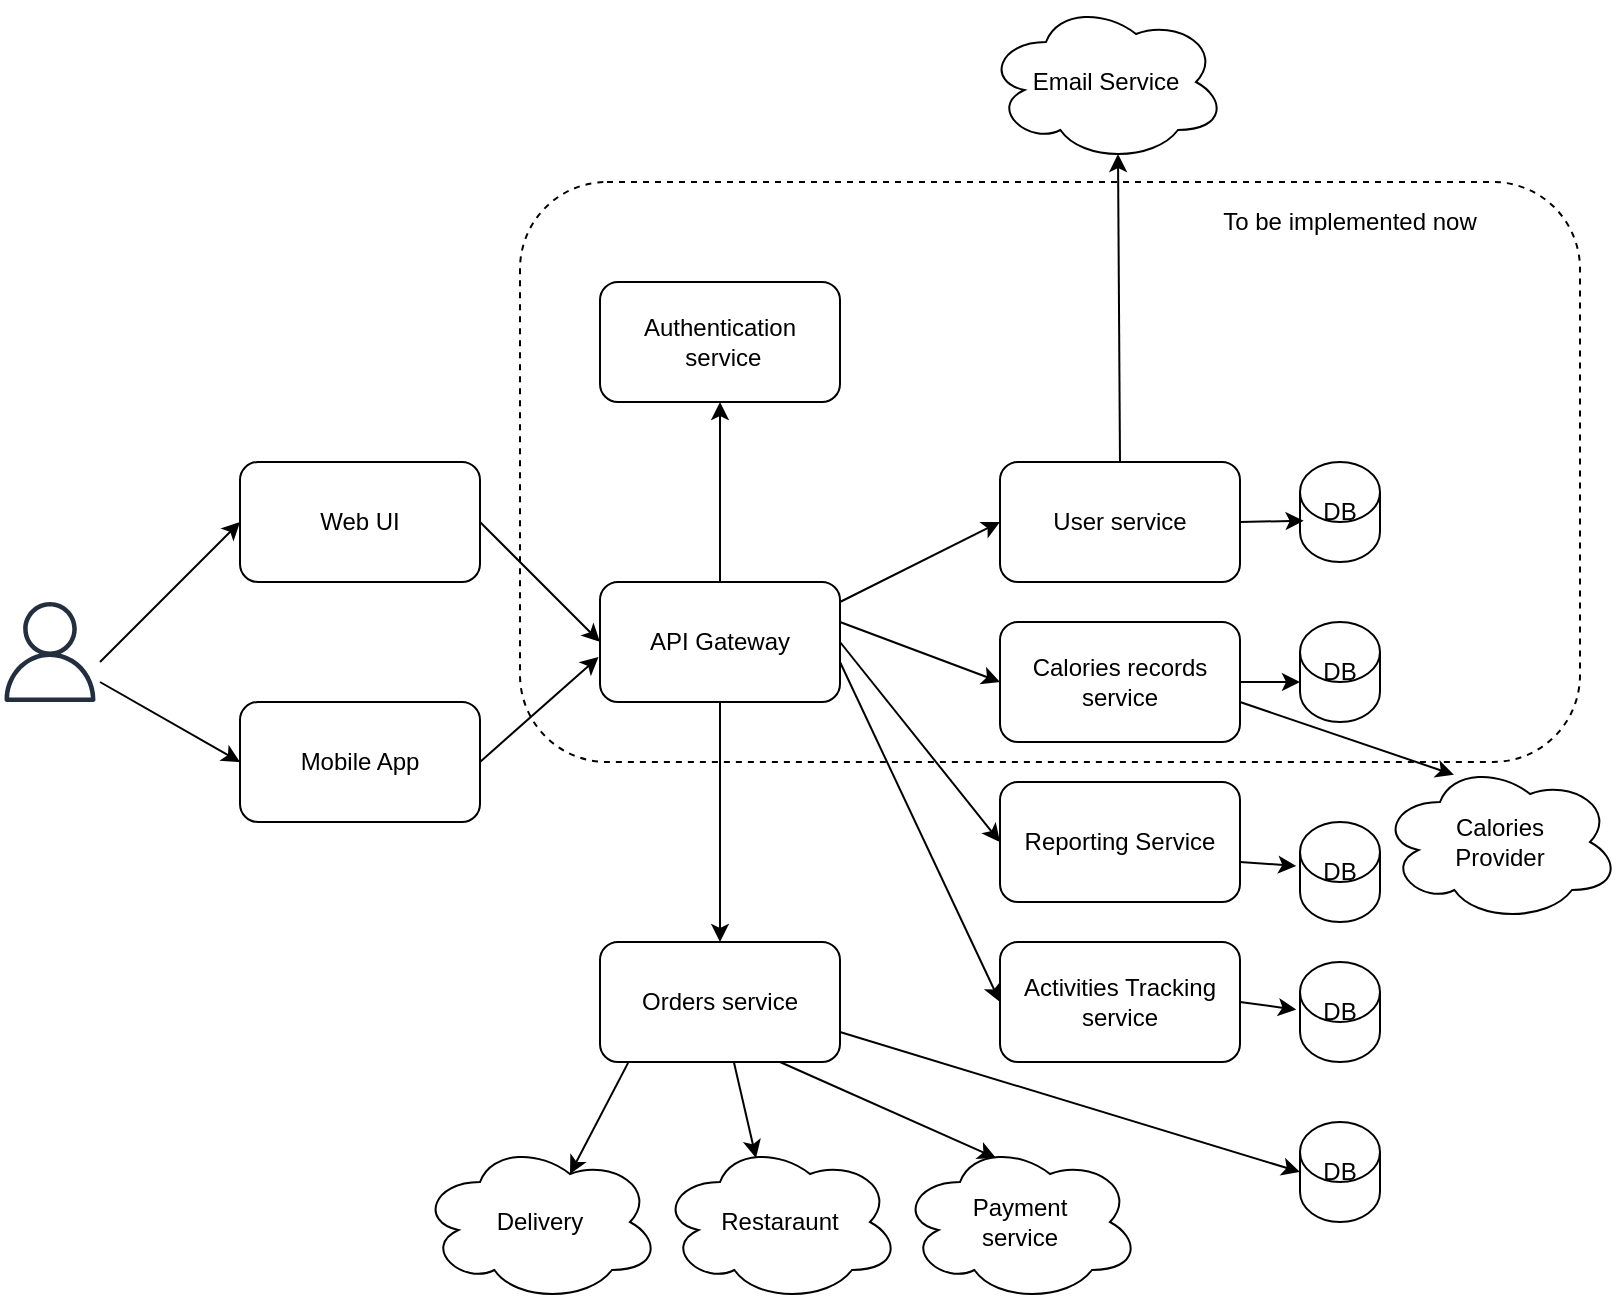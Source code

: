 <mxfile version="13.6.0" type="device"><diagram id="VBsnZQDbkcOXuNp-LlpI" name="Page-1"><mxGraphModel dx="1399" dy="761" grid="1" gridSize="10" guides="1" tooltips="1" connect="1" arrows="1" fold="1" page="1" pageScale="1" pageWidth="850" pageHeight="1100" math="0" shadow="0"><root><mxCell id="0"/><mxCell id="1" parent="0"/><mxCell id="WYwqq8RkUjQY7YHP9nIt-11" value="" style="rounded=1;whiteSpace=wrap;html=1;fillColor=none;dashed=1;glass=0;" vertex="1" parent="1"><mxGeometry x="280" y="110" width="530" height="290" as="geometry"/></mxCell><mxCell id="WYwqq8RkUjQY7YHP9nIt-2" value="" style="outlineConnect=0;fontColor=#232F3E;gradientColor=none;fillColor=#232F3E;strokeColor=none;dashed=0;verticalLabelPosition=bottom;verticalAlign=top;align=center;html=1;fontSize=12;fontStyle=0;aspect=fixed;pointerEvents=1;shape=mxgraph.aws4.user;" parent="1" vertex="1"><mxGeometry x="20" y="320" width="50" height="50" as="geometry"/></mxCell><mxCell id="WYwqq8RkUjQY7YHP9nIt-3" value="Web UI" style="rounded=1;whiteSpace=wrap;html=1;" parent="1" vertex="1"><mxGeometry x="140" y="250" width="120" height="60" as="geometry"/></mxCell><mxCell id="WYwqq8RkUjQY7YHP9nIt-1" value="Mobile App" style="rounded=1;whiteSpace=wrap;html=1;" vertex="1" parent="1"><mxGeometry x="140" y="370" width="120" height="60" as="geometry"/></mxCell><mxCell id="WYwqq8RkUjQY7YHP9nIt-4" value="API Gateway" style="rounded=1;whiteSpace=wrap;html=1;" vertex="1" parent="1"><mxGeometry x="320" y="310" width="120" height="60" as="geometry"/></mxCell><mxCell id="WYwqq8RkUjQY7YHP9nIt-5" value="Reporting Service" style="rounded=1;whiteSpace=wrap;html=1;" vertex="1" parent="1"><mxGeometry x="520" y="410" width="120" height="60" as="geometry"/></mxCell><mxCell id="WYwqq8RkUjQY7YHP9nIt-6" value="Calories records service" style="rounded=1;whiteSpace=wrap;html=1;" vertex="1" parent="1"><mxGeometry x="520" y="330" width="120" height="60" as="geometry"/></mxCell><mxCell id="WYwqq8RkUjQY7YHP9nIt-7" value="User service" style="rounded=1;whiteSpace=wrap;html=1;" vertex="1" parent="1"><mxGeometry x="520" y="250" width="120" height="60" as="geometry"/></mxCell><mxCell id="WYwqq8RkUjQY7YHP9nIt-8" value="Authentication&lt;br&gt;&amp;nbsp;service" style="rounded=1;whiteSpace=wrap;html=1;" vertex="1" parent="1"><mxGeometry x="320" y="160" width="120" height="60" as="geometry"/></mxCell><mxCell id="WYwqq8RkUjQY7YHP9nIt-9" value="Activities Tracking service" style="rounded=1;whiteSpace=wrap;html=1;" vertex="1" parent="1"><mxGeometry x="520" y="490" width="120" height="60" as="geometry"/></mxCell><mxCell id="WYwqq8RkUjQY7YHP9nIt-10" value="Orders service" style="rounded=1;whiteSpace=wrap;html=1;" vertex="1" parent="1"><mxGeometry x="320" y="490" width="120" height="60" as="geometry"/></mxCell><mxCell id="WYwqq8RkUjQY7YHP9nIt-12" value="To be implemented now" style="text;html=1;strokeColor=none;fillColor=none;align=center;verticalAlign=middle;whiteSpace=wrap;rounded=0;dashed=1;" vertex="1" parent="1"><mxGeometry x="610" y="120" width="170" height="20" as="geometry"/></mxCell><mxCell id="WYwqq8RkUjQY7YHP9nIt-13" value="DB" style="shape=cylinder2;whiteSpace=wrap;html=1;boundedLbl=1;backgroundOutline=1;size=15;fillColor=none;" vertex="1" parent="1"><mxGeometry x="670" y="250" width="40" height="50" as="geometry"/></mxCell><mxCell id="WYwqq8RkUjQY7YHP9nIt-16" value="" style="endArrow=classic;html=1;entryX=0;entryY=0.5;entryDx=0;entryDy=0;" edge="1" parent="1" target="WYwqq8RkUjQY7YHP9nIt-3"><mxGeometry width="50" height="50" relative="1" as="geometry"><mxPoint x="70" y="350" as="sourcePoint"/><mxPoint x="110" y="300" as="targetPoint"/></mxGeometry></mxCell><mxCell id="WYwqq8RkUjQY7YHP9nIt-17" value="" style="endArrow=classic;html=1;entryX=0;entryY=0.5;entryDx=0;entryDy=0;" edge="1" parent="1" target="WYwqq8RkUjQY7YHP9nIt-1"><mxGeometry width="50" height="50" relative="1" as="geometry"><mxPoint x="70" y="360" as="sourcePoint"/><mxPoint x="120" y="310" as="targetPoint"/></mxGeometry></mxCell><mxCell id="WYwqq8RkUjQY7YHP9nIt-20" value="" style="endArrow=classic;html=1;entryX=0;entryY=0.5;entryDx=0;entryDy=0;" edge="1" parent="1" target="WYwqq8RkUjQY7YHP9nIt-4"><mxGeometry width="50" height="50" relative="1" as="geometry"><mxPoint x="260" y="280" as="sourcePoint"/><mxPoint x="310" y="230" as="targetPoint"/></mxGeometry></mxCell><mxCell id="WYwqq8RkUjQY7YHP9nIt-21" value="" style="endArrow=classic;html=1;entryX=-0.006;entryY=0.625;entryDx=0;entryDy=0;entryPerimeter=0;" edge="1" parent="1" target="WYwqq8RkUjQY7YHP9nIt-4"><mxGeometry width="50" height="50" relative="1" as="geometry"><mxPoint x="260" y="400" as="sourcePoint"/><mxPoint x="310" y="350" as="targetPoint"/></mxGeometry></mxCell><mxCell id="WYwqq8RkUjQY7YHP9nIt-23" value="" style="endArrow=classic;html=1;entryX=0.5;entryY=1;entryDx=0;entryDy=0;" edge="1" parent="1" target="WYwqq8RkUjQY7YHP9nIt-8"><mxGeometry width="50" height="50" relative="1" as="geometry"><mxPoint x="380" y="310" as="sourcePoint"/><mxPoint x="430" y="260" as="targetPoint"/></mxGeometry></mxCell><mxCell id="WYwqq8RkUjQY7YHP9nIt-24" value="" style="endArrow=classic;html=1;entryX=0;entryY=0.5;entryDx=0;entryDy=0;" edge="1" parent="1" target="WYwqq8RkUjQY7YHP9nIt-7"><mxGeometry width="50" height="50" relative="1" as="geometry"><mxPoint x="440" y="320" as="sourcePoint"/><mxPoint x="490" y="270" as="targetPoint"/></mxGeometry></mxCell><mxCell id="WYwqq8RkUjQY7YHP9nIt-25" value="" style="endArrow=classic;html=1;entryX=0.5;entryY=0;entryDx=0;entryDy=0;exitX=0.5;exitY=1;exitDx=0;exitDy=0;" edge="1" parent="1" source="WYwqq8RkUjQY7YHP9nIt-4" target="WYwqq8RkUjQY7YHP9nIt-10"><mxGeometry width="50" height="50" relative="1" as="geometry"><mxPoint x="440" y="370" as="sourcePoint"/><mxPoint x="490" y="320" as="targetPoint"/></mxGeometry></mxCell><mxCell id="WYwqq8RkUjQY7YHP9nIt-26" value="" style="endArrow=classic;html=1;entryX=0;entryY=0.5;entryDx=0;entryDy=0;" edge="1" parent="1" target="WYwqq8RkUjQY7YHP9nIt-9"><mxGeometry width="50" height="50" relative="1" as="geometry"><mxPoint x="440" y="350" as="sourcePoint"/><mxPoint x="490" y="300" as="targetPoint"/></mxGeometry></mxCell><mxCell id="WYwqq8RkUjQY7YHP9nIt-27" value="" style="endArrow=classic;html=1;entryX=0;entryY=0.5;entryDx=0;entryDy=0;" edge="1" parent="1" target="WYwqq8RkUjQY7YHP9nIt-6"><mxGeometry width="50" height="50" relative="1" as="geometry"><mxPoint x="440" y="330" as="sourcePoint"/><mxPoint x="490" y="280" as="targetPoint"/></mxGeometry></mxCell><mxCell id="WYwqq8RkUjQY7YHP9nIt-28" value="" style="endArrow=classic;html=1;entryX=0;entryY=0.5;entryDx=0;entryDy=0;" edge="1" parent="1" target="WYwqq8RkUjQY7YHP9nIt-5"><mxGeometry width="50" height="50" relative="1" as="geometry"><mxPoint x="440" y="340" as="sourcePoint"/><mxPoint x="490" y="290" as="targetPoint"/></mxGeometry></mxCell><mxCell id="WYwqq8RkUjQY7YHP9nIt-29" value="" style="endArrow=classic;html=1;entryX=0.046;entryY=0.587;entryDx=0;entryDy=0;entryPerimeter=0;" edge="1" parent="1" target="WYwqq8RkUjQY7YHP9nIt-13"><mxGeometry width="50" height="50" relative="1" as="geometry"><mxPoint x="640" y="280" as="sourcePoint"/><mxPoint x="690" y="230" as="targetPoint"/></mxGeometry></mxCell><mxCell id="WYwqq8RkUjQY7YHP9nIt-30" value="" style="endArrow=classic;html=1;entryX=0;entryY=0.6;entryDx=0;entryDy=0;entryPerimeter=0;" edge="1" parent="1" target="WYwqq8RkUjQY7YHP9nIt-43"><mxGeometry width="50" height="50" relative="1" as="geometry"><mxPoint x="640" y="360" as="sourcePoint"/><mxPoint x="720" y="260" as="targetPoint"/></mxGeometry></mxCell><mxCell id="WYwqq8RkUjQY7YHP9nIt-31" value="" style="endArrow=classic;html=1;entryX=0.55;entryY=0.95;entryDx=0;entryDy=0;entryPerimeter=0;" edge="1" parent="1" target="WYwqq8RkUjQY7YHP9nIt-38"><mxGeometry width="50" height="50" relative="1" as="geometry"><mxPoint x="580" y="250" as="sourcePoint"/><mxPoint x="397.391" y="50" as="targetPoint"/></mxGeometry></mxCell><mxCell id="WYwqq8RkUjQY7YHP9nIt-34" value="Calories&lt;br&gt;Provider" style="ellipse;shape=cloud;whiteSpace=wrap;html=1;glass=0;fillColor=#ffffff;" vertex="1" parent="1"><mxGeometry x="710" y="400" width="120" height="80" as="geometry"/></mxCell><mxCell id="WYwqq8RkUjQY7YHP9nIt-37" value="" style="endArrow=classic;html=1;entryX=0.308;entryY=0.08;entryDx=0;entryDy=0;entryPerimeter=0;" edge="1" parent="1" target="WYwqq8RkUjQY7YHP9nIt-34"><mxGeometry width="50" height="50" relative="1" as="geometry"><mxPoint x="640" y="370" as="sourcePoint"/><mxPoint x="690" y="320" as="targetPoint"/></mxGeometry></mxCell><mxCell id="WYwqq8RkUjQY7YHP9nIt-38" value="Email Service" style="ellipse;shape=cloud;whiteSpace=wrap;html=1;glass=0;fillColor=#ffffff;" vertex="1" parent="1"><mxGeometry x="513" y="20" width="120" height="80" as="geometry"/></mxCell><mxCell id="WYwqq8RkUjQY7YHP9nIt-39" value="Payment &lt;br&gt;service" style="ellipse;shape=cloud;whiteSpace=wrap;html=1;glass=0;fillColor=#ffffff;" vertex="1" parent="1"><mxGeometry x="470" y="590" width="120" height="80" as="geometry"/></mxCell><mxCell id="WYwqq8RkUjQY7YHP9nIt-40" value="" style="endArrow=classic;html=1;entryX=0.4;entryY=0.1;entryDx=0;entryDy=0;entryPerimeter=0;exitX=0.75;exitY=1;exitDx=0;exitDy=0;" edge="1" parent="1" source="WYwqq8RkUjQY7YHP9nIt-10" target="WYwqq8RkUjQY7YHP9nIt-39"><mxGeometry width="50" height="50" relative="1" as="geometry"><mxPoint x="640" y="600" as="sourcePoint"/><mxPoint x="690" y="550" as="targetPoint"/></mxGeometry></mxCell><mxCell id="WYwqq8RkUjQY7YHP9nIt-41" value="Restaraunt" style="ellipse;shape=cloud;whiteSpace=wrap;html=1;glass=0;fillColor=#ffffff;" vertex="1" parent="1"><mxGeometry x="350" y="590" width="120" height="80" as="geometry"/></mxCell><mxCell id="WYwqq8RkUjQY7YHP9nIt-42" value="" style="endArrow=classic;html=1;entryX=0.4;entryY=0.1;entryDx=0;entryDy=0;entryPerimeter=0;" edge="1" parent="1" source="WYwqq8RkUjQY7YHP9nIt-10" target="WYwqq8RkUjQY7YHP9nIt-41"><mxGeometry width="50" height="50" relative="1" as="geometry"><mxPoint x="620" y="680" as="sourcePoint"/><mxPoint x="670" y="630" as="targetPoint"/></mxGeometry></mxCell><mxCell id="WYwqq8RkUjQY7YHP9nIt-43" value="DB" style="shape=cylinder2;whiteSpace=wrap;html=1;boundedLbl=1;backgroundOutline=1;size=15;fillColor=none;" vertex="1" parent="1"><mxGeometry x="670" y="330" width="40" height="50" as="geometry"/></mxCell><mxCell id="WYwqq8RkUjQY7YHP9nIt-44" value="DB" style="shape=cylinder2;whiteSpace=wrap;html=1;boundedLbl=1;backgroundOutline=1;size=15;fillColor=none;" vertex="1" parent="1"><mxGeometry x="670" y="430" width="40" height="50" as="geometry"/></mxCell><mxCell id="WYwqq8RkUjQY7YHP9nIt-45" value="DB" style="shape=cylinder2;whiteSpace=wrap;html=1;boundedLbl=1;backgroundOutline=1;size=15;fillColor=none;" vertex="1" parent="1"><mxGeometry x="670" y="500" width="40" height="50" as="geometry"/></mxCell><mxCell id="WYwqq8RkUjQY7YHP9nIt-46" value="DB" style="shape=cylinder2;whiteSpace=wrap;html=1;boundedLbl=1;backgroundOutline=1;size=15;fillColor=none;" vertex="1" parent="1"><mxGeometry x="670" y="580" width="40" height="50" as="geometry"/></mxCell><mxCell id="WYwqq8RkUjQY7YHP9nIt-47" value="" style="endArrow=classic;html=1;entryX=-0.047;entryY=0.439;entryDx=0;entryDy=0;entryPerimeter=0;" edge="1" parent="1" target="WYwqq8RkUjQY7YHP9nIt-44"><mxGeometry width="50" height="50" relative="1" as="geometry"><mxPoint x="640" y="450" as="sourcePoint"/><mxPoint x="690" y="400" as="targetPoint"/></mxGeometry></mxCell><mxCell id="WYwqq8RkUjQY7YHP9nIt-48" value="" style="endArrow=classic;html=1;exitX=1;exitY=0.5;exitDx=0;exitDy=0;entryX=-0.047;entryY=0.476;entryDx=0;entryDy=0;entryPerimeter=0;" edge="1" parent="1" source="WYwqq8RkUjQY7YHP9nIt-9" target="WYwqq8RkUjQY7YHP9nIt-45"><mxGeometry width="50" height="50" relative="1" as="geometry"><mxPoint x="400" y="580" as="sourcePoint"/><mxPoint x="450" y="530" as="targetPoint"/></mxGeometry></mxCell><mxCell id="WYwqq8RkUjQY7YHP9nIt-49" value="" style="endArrow=classic;html=1;exitX=1;exitY=0.75;exitDx=0;exitDy=0;" edge="1" parent="1" source="WYwqq8RkUjQY7YHP9nIt-10"><mxGeometry width="50" height="50" relative="1" as="geometry"><mxPoint x="640" y="600" as="sourcePoint"/><mxPoint x="670" y="605" as="targetPoint"/></mxGeometry></mxCell><mxCell id="WYwqq8RkUjQY7YHP9nIt-50" value="Delivery" style="ellipse;shape=cloud;whiteSpace=wrap;html=1;glass=0;fillColor=#ffffff;" vertex="1" parent="1"><mxGeometry x="230" y="590" width="120" height="80" as="geometry"/></mxCell><mxCell id="WYwqq8RkUjQY7YHP9nIt-51" value="" style="endArrow=classic;html=1;exitX=0.117;exitY=1.007;exitDx=0;exitDy=0;exitPerimeter=0;entryX=0.625;entryY=0.2;entryDx=0;entryDy=0;entryPerimeter=0;" edge="1" parent="1" source="WYwqq8RkUjQY7YHP9nIt-10" target="WYwqq8RkUjQY7YHP9nIt-50"><mxGeometry width="50" height="50" relative="1" as="geometry"><mxPoint x="400" y="580" as="sourcePoint"/><mxPoint x="450" y="530" as="targetPoint"/></mxGeometry></mxCell></root></mxGraphModel></diagram></mxfile>